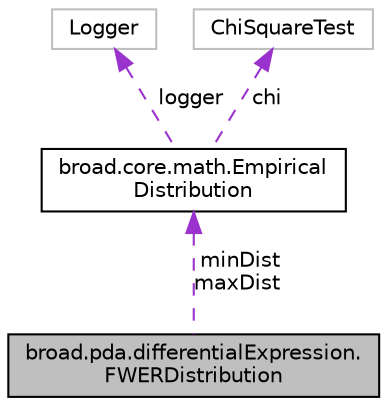 digraph "broad.pda.differentialExpression.FWERDistribution"
{
  edge [fontname="Helvetica",fontsize="10",labelfontname="Helvetica",labelfontsize="10"];
  node [fontname="Helvetica",fontsize="10",shape=record];
  Node1 [label="broad.pda.differentialExpression.\lFWERDistribution",height=0.2,width=0.4,color="black", fillcolor="grey75", style="filled" fontcolor="black"];
  Node2 -> Node1 [dir="back",color="darkorchid3",fontsize="10",style="dashed",label=" minDist\nmaxDist" ,fontname="Helvetica"];
  Node2 [label="broad.core.math.Empirical\lDistribution",height=0.2,width=0.4,color="black", fillcolor="white", style="filled",URL="$classbroad_1_1core_1_1math_1_1_empirical_distribution.html"];
  Node3 -> Node2 [dir="back",color="darkorchid3",fontsize="10",style="dashed",label=" logger" ,fontname="Helvetica"];
  Node3 [label="Logger",height=0.2,width=0.4,color="grey75", fillcolor="white", style="filled"];
  Node4 -> Node2 [dir="back",color="darkorchid3",fontsize="10",style="dashed",label=" chi" ,fontname="Helvetica"];
  Node4 [label="ChiSquareTest",height=0.2,width=0.4,color="grey75", fillcolor="white", style="filled"];
}
